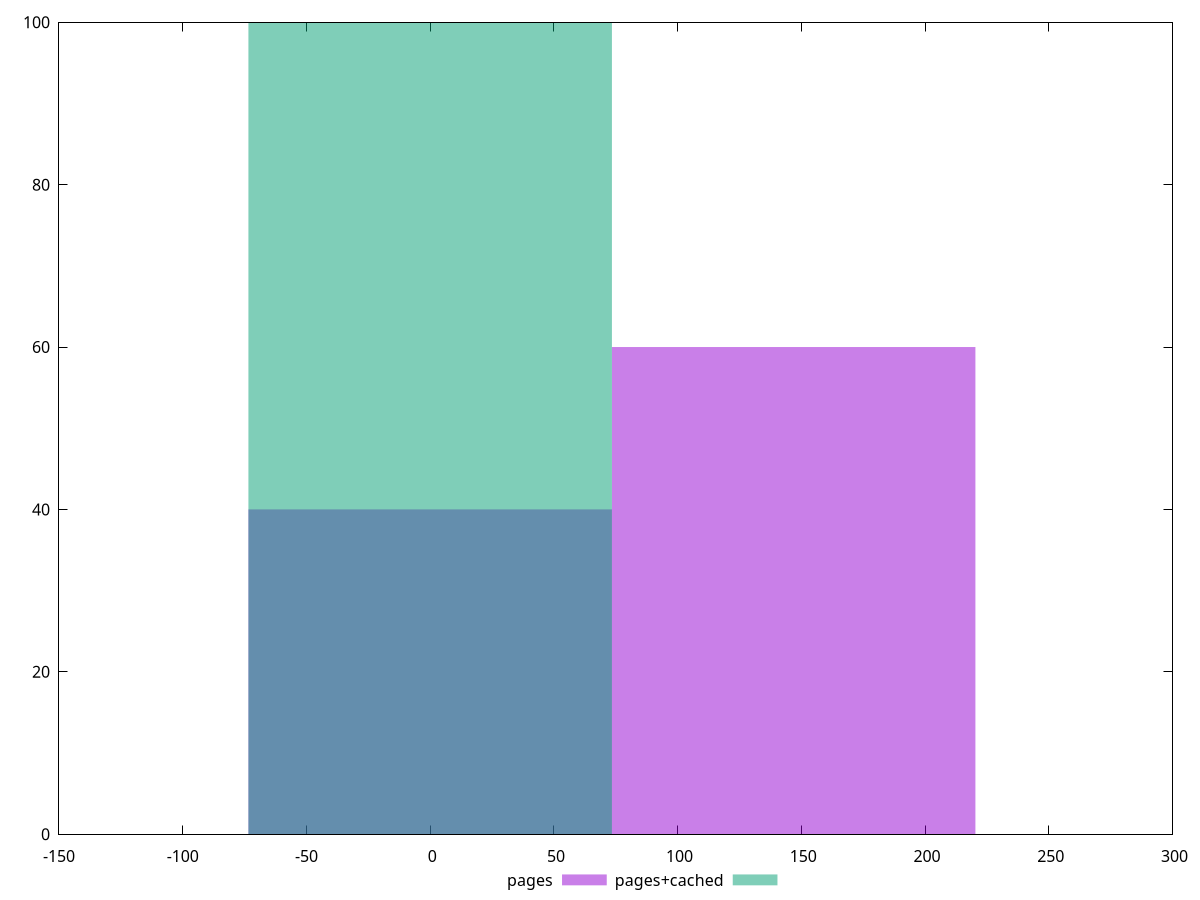 reset
set terminal svg size 640, 500 enhanced background rgb 'white'
set output "report_00007_2020-12-11T15:55:29.892Z/unminified-javascript/comparison/histogram/1_vs_2.svg"

$pages <<EOF
0 40
146.90158263586505 60
EOF

$pagesCached <<EOF
0 100
EOF

set key outside below
set boxwidth 146.90158263586505
set yrange [0:100]
set style fill transparent solid 0.5 noborder

plot \
  $pages title "pages" with boxes, \
  $pagesCached title "pages+cached" with boxes, \


reset